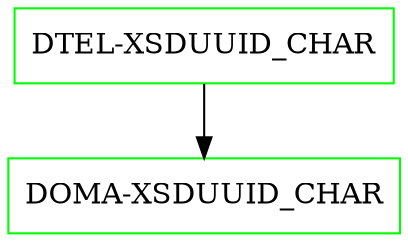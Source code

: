 digraph G {
  "DTEL-XSDUUID_CHAR" [shape=box,color=green];
  "DOMA-XSDUUID_CHAR" [shape=box,color=green,URL="./DOMA_XSDUUID_CHAR.html"];
  "DTEL-XSDUUID_CHAR" -> "DOMA-XSDUUID_CHAR";
}
